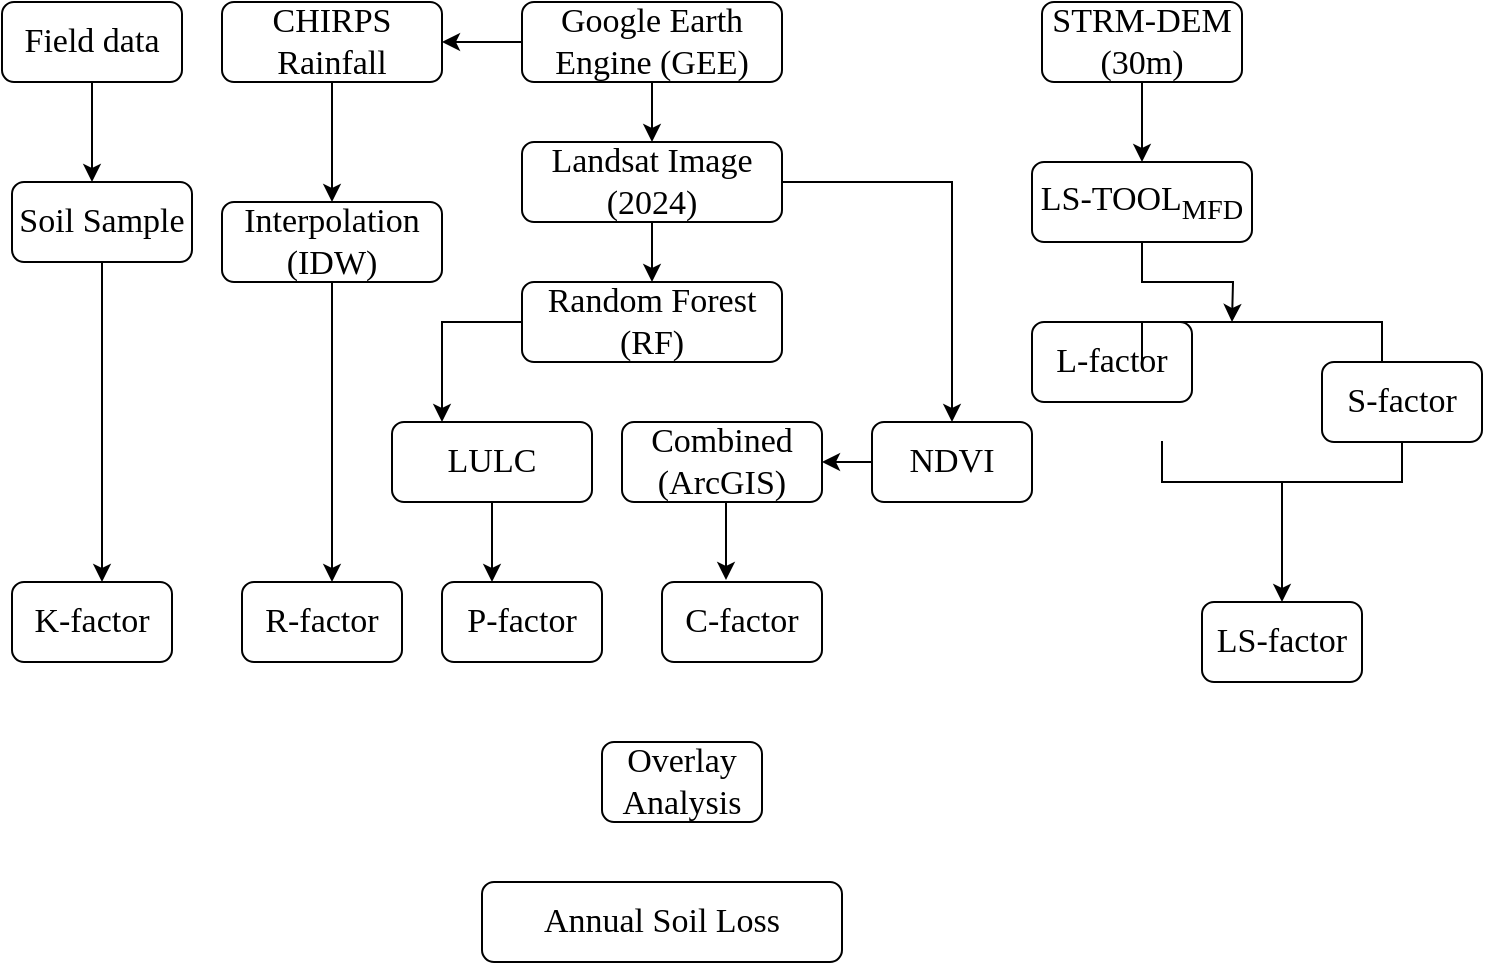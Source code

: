 <mxfile version="28.0.4">
  <diagram name="Page-1" id="YVJySkL6x4Id7--QhaeU">
    <mxGraphModel dx="872" dy="473" grid="1" gridSize="10" guides="1" tooltips="1" connect="1" arrows="1" fold="1" page="1" pageScale="1" pageWidth="1169" pageHeight="827" math="0" shadow="0">
      <root>
        <mxCell id="0" />
        <mxCell id="1" parent="0" />
        <mxCell id="XLTSMjATE-sCcFcJ_pNU-26" style="edgeStyle=orthogonalEdgeStyle;rounded=0;orthogonalLoop=1;jettySize=auto;html=1;exitX=0.5;exitY=1;exitDx=0;exitDy=0;" edge="1" parent="1" source="XLTSMjATE-sCcFcJ_pNU-1" target="XLTSMjATE-sCcFcJ_pNU-2">
          <mxGeometry relative="1" as="geometry" />
        </mxCell>
        <mxCell id="XLTSMjATE-sCcFcJ_pNU-44" style="edgeStyle=orthogonalEdgeStyle;rounded=0;orthogonalLoop=1;jettySize=auto;html=1;exitX=0;exitY=0.5;exitDx=0;exitDy=0;entryX=1;entryY=0.5;entryDx=0;entryDy=0;" edge="1" parent="1" source="XLTSMjATE-sCcFcJ_pNU-1" target="XLTSMjATE-sCcFcJ_pNU-19">
          <mxGeometry relative="1" as="geometry" />
        </mxCell>
        <mxCell id="XLTSMjATE-sCcFcJ_pNU-1" value="&lt;font style=&quot;font-size: 17px;&quot; face=&quot;Times New Roman&quot;&gt;Google Earth Engine (GEE)&lt;/font&gt;" style="rounded=1;whiteSpace=wrap;html=1;" vertex="1" parent="1">
          <mxGeometry x="350" y="60" width="130" height="40" as="geometry" />
        </mxCell>
        <mxCell id="XLTSMjATE-sCcFcJ_pNU-27" style="edgeStyle=orthogonalEdgeStyle;rounded=0;orthogonalLoop=1;jettySize=auto;html=1;exitX=0.5;exitY=1;exitDx=0;exitDy=0;" edge="1" parent="1" source="XLTSMjATE-sCcFcJ_pNU-2" target="XLTSMjATE-sCcFcJ_pNU-4">
          <mxGeometry relative="1" as="geometry" />
        </mxCell>
        <mxCell id="XLTSMjATE-sCcFcJ_pNU-47" style="edgeStyle=orthogonalEdgeStyle;rounded=0;orthogonalLoop=1;jettySize=auto;html=1;exitX=1;exitY=0.5;exitDx=0;exitDy=0;entryX=0.5;entryY=0;entryDx=0;entryDy=0;" edge="1" parent="1" source="XLTSMjATE-sCcFcJ_pNU-2" target="XLTSMjATE-sCcFcJ_pNU-5">
          <mxGeometry relative="1" as="geometry" />
        </mxCell>
        <mxCell id="XLTSMjATE-sCcFcJ_pNU-2" value="&lt;font style=&quot;font-size: 17px;&quot; face=&quot;Times New Roman&quot;&gt;Landsat Image (2024)&lt;/font&gt;" style="rounded=1;whiteSpace=wrap;html=1;" vertex="1" parent="1">
          <mxGeometry x="350" y="130" width="130" height="40" as="geometry" />
        </mxCell>
        <mxCell id="XLTSMjATE-sCcFcJ_pNU-41" style="edgeStyle=orthogonalEdgeStyle;rounded=0;orthogonalLoop=1;jettySize=auto;html=1;exitX=0.5;exitY=1;exitDx=0;exitDy=0;" edge="1" parent="1" source="XLTSMjATE-sCcFcJ_pNU-3">
          <mxGeometry relative="1" as="geometry">
            <mxPoint x="335" y="350" as="targetPoint" />
          </mxGeometry>
        </mxCell>
        <mxCell id="XLTSMjATE-sCcFcJ_pNU-3" value="&lt;font style=&quot;font-size: 17px;&quot; face=&quot;Times New Roman&quot;&gt;LULC&lt;/font&gt;" style="rounded=1;whiteSpace=wrap;html=1;" vertex="1" parent="1">
          <mxGeometry x="285" y="270" width="100" height="40" as="geometry" />
        </mxCell>
        <mxCell id="XLTSMjATE-sCcFcJ_pNU-37" style="edgeStyle=orthogonalEdgeStyle;rounded=0;orthogonalLoop=1;jettySize=auto;html=1;exitX=0;exitY=0.5;exitDx=0;exitDy=0;entryX=0.25;entryY=0;entryDx=0;entryDy=0;" edge="1" parent="1" source="XLTSMjATE-sCcFcJ_pNU-4" target="XLTSMjATE-sCcFcJ_pNU-3">
          <mxGeometry relative="1" as="geometry" />
        </mxCell>
        <mxCell id="XLTSMjATE-sCcFcJ_pNU-4" value="&lt;font style=&quot;font-size: 17px;&quot; face=&quot;Times New Roman&quot;&gt;Random Forest (RF)&lt;/font&gt;" style="rounded=1;whiteSpace=wrap;html=1;" vertex="1" parent="1">
          <mxGeometry x="350" y="200" width="130" height="40" as="geometry" />
        </mxCell>
        <mxCell id="XLTSMjATE-sCcFcJ_pNU-49" style="edgeStyle=orthogonalEdgeStyle;rounded=0;orthogonalLoop=1;jettySize=auto;html=1;exitX=0;exitY=0.5;exitDx=0;exitDy=0;" edge="1" parent="1" source="XLTSMjATE-sCcFcJ_pNU-5" target="XLTSMjATE-sCcFcJ_pNU-48">
          <mxGeometry relative="1" as="geometry" />
        </mxCell>
        <mxCell id="XLTSMjATE-sCcFcJ_pNU-5" value="&lt;font style=&quot;font-size: 17px;&quot; face=&quot;Times New Roman&quot;&gt;NDVI&lt;/font&gt;" style="rounded=1;whiteSpace=wrap;html=1;" vertex="1" parent="1">
          <mxGeometry x="525" y="270" width="80" height="40" as="geometry" />
        </mxCell>
        <mxCell id="XLTSMjATE-sCcFcJ_pNU-6" value="&lt;font style=&quot;font-size: 17px;&quot; face=&quot;Times New Roman&quot;&gt;R-factor&lt;/font&gt;" style="rounded=1;whiteSpace=wrap;html=1;" vertex="1" parent="1">
          <mxGeometry x="210" y="350" width="80" height="40" as="geometry" />
        </mxCell>
        <mxCell id="XLTSMjATE-sCcFcJ_pNU-7" value="&lt;font style=&quot;font-size: 17px;&quot; face=&quot;Times New Roman&quot;&gt;P-factor&lt;/font&gt;" style="rounded=1;whiteSpace=wrap;html=1;" vertex="1" parent="1">
          <mxGeometry x="310" y="350" width="80" height="40" as="geometry" />
        </mxCell>
        <mxCell id="XLTSMjATE-sCcFcJ_pNU-8" value="&lt;font style=&quot;font-size: 17px;&quot; face=&quot;Times New Roman&quot;&gt;LS-factor&lt;/font&gt;" style="rounded=1;whiteSpace=wrap;html=1;" vertex="1" parent="1">
          <mxGeometry x="690" y="360" width="80" height="40" as="geometry" />
        </mxCell>
        <mxCell id="XLTSMjATE-sCcFcJ_pNU-9" value="&lt;font style=&quot;font-size: 17px;&quot; face=&quot;Times New Roman&quot;&gt;C-factor&lt;/font&gt;" style="rounded=1;whiteSpace=wrap;html=1;" vertex="1" parent="1">
          <mxGeometry x="420" y="350" width="80" height="40" as="geometry" />
        </mxCell>
        <mxCell id="XLTSMjATE-sCcFcJ_pNU-10" value="&lt;font style=&quot;font-size: 17px;&quot; face=&quot;Times New Roman&quot;&gt;K-factor&lt;/font&gt;" style="rounded=1;whiteSpace=wrap;html=1;" vertex="1" parent="1">
          <mxGeometry x="95" y="350" width="80" height="40" as="geometry" />
        </mxCell>
        <mxCell id="XLTSMjATE-sCcFcJ_pNU-11" value="&lt;font style=&quot;font-size: 17px;&quot; face=&quot;Times New Roman&quot;&gt;Overlay Analysis&lt;/font&gt;" style="rounded=1;whiteSpace=wrap;html=1;" vertex="1" parent="1">
          <mxGeometry x="390" y="430" width="80" height="40" as="geometry" />
        </mxCell>
        <mxCell id="XLTSMjATE-sCcFcJ_pNU-12" value="&lt;font style=&quot;font-size: 17px;&quot; face=&quot;Times New Roman&quot;&gt;Annual Soil Loss&lt;/font&gt;" style="rounded=1;whiteSpace=wrap;html=1;" vertex="1" parent="1">
          <mxGeometry x="330" y="500" width="180" height="40" as="geometry" />
        </mxCell>
        <mxCell id="XLTSMjATE-sCcFcJ_pNU-31" style="edgeStyle=orthogonalEdgeStyle;rounded=0;orthogonalLoop=1;jettySize=auto;html=1;exitX=0.5;exitY=1;exitDx=0;exitDy=0;entryX=0.5;entryY=0;entryDx=0;entryDy=0;" edge="1" parent="1" source="XLTSMjATE-sCcFcJ_pNU-14" target="XLTSMjATE-sCcFcJ_pNU-15">
          <mxGeometry relative="1" as="geometry" />
        </mxCell>
        <mxCell id="XLTSMjATE-sCcFcJ_pNU-14" value="&lt;font style=&quot;font-size: 17px;&quot; face=&quot;Times New Roman&quot;&gt;STRM-DEM (30m)&lt;/font&gt;" style="rounded=1;whiteSpace=wrap;html=1;" vertex="1" parent="1">
          <mxGeometry x="610" y="60" width="100" height="40" as="geometry" />
        </mxCell>
        <mxCell id="XLTSMjATE-sCcFcJ_pNU-15" value="&lt;font style=&quot;font-size: 17px;&quot; face=&quot;Times New Roman&quot;&gt;LS-TOOL&lt;sub&gt;MFD&lt;/sub&gt;&lt;/font&gt;" style="rounded=1;whiteSpace=wrap;html=1;" vertex="1" parent="1">
          <mxGeometry x="605" y="140" width="110" height="40" as="geometry" />
        </mxCell>
        <mxCell id="XLTSMjATE-sCcFcJ_pNU-16" value="&lt;font style=&quot;font-size: 17px;&quot; face=&quot;Times New Roman&quot;&gt;L-factor&lt;/font&gt;" style="rounded=1;whiteSpace=wrap;html=1;" vertex="1" parent="1">
          <mxGeometry x="605" y="220" width="80" height="40" as="geometry" />
        </mxCell>
        <mxCell id="XLTSMjATE-sCcFcJ_pNU-17" value="&lt;font style=&quot;font-size: 17px;&quot; face=&quot;Times New Roman&quot;&gt;S-factor&lt;/font&gt;" style="rounded=1;whiteSpace=wrap;html=1;" vertex="1" parent="1">
          <mxGeometry x="750" y="240" width="80" height="40" as="geometry" />
        </mxCell>
        <mxCell id="XLTSMjATE-sCcFcJ_pNU-40" style="edgeStyle=orthogonalEdgeStyle;rounded=0;orthogonalLoop=1;jettySize=auto;html=1;exitX=0.5;exitY=1;exitDx=0;exitDy=0;" edge="1" parent="1" source="XLTSMjATE-sCcFcJ_pNU-18">
          <mxGeometry relative="1" as="geometry">
            <mxPoint x="140" y="350" as="targetPoint" />
          </mxGeometry>
        </mxCell>
        <mxCell id="XLTSMjATE-sCcFcJ_pNU-18" value="&lt;font style=&quot;font-size: 17px;&quot; face=&quot;Times New Roman&quot;&gt;Soil Sample&lt;/font&gt;" style="rounded=1;whiteSpace=wrap;html=1;" vertex="1" parent="1">
          <mxGeometry x="95" y="150" width="90" height="40" as="geometry" />
        </mxCell>
        <mxCell id="XLTSMjATE-sCcFcJ_pNU-23" style="edgeStyle=orthogonalEdgeStyle;rounded=0;orthogonalLoop=1;jettySize=auto;html=1;exitX=0.5;exitY=1;exitDx=0;exitDy=0;entryX=0.5;entryY=0;entryDx=0;entryDy=0;" edge="1" parent="1" source="XLTSMjATE-sCcFcJ_pNU-19" target="XLTSMjATE-sCcFcJ_pNU-22">
          <mxGeometry relative="1" as="geometry" />
        </mxCell>
        <mxCell id="XLTSMjATE-sCcFcJ_pNU-19" value="&lt;font style=&quot;font-size: 17px;&quot; face=&quot;Times New Roman&quot;&gt;CHIRPS Rainfall&lt;/font&gt;" style="rounded=1;whiteSpace=wrap;html=1;" vertex="1" parent="1">
          <mxGeometry x="200" y="60" width="110" height="40" as="geometry" />
        </mxCell>
        <mxCell id="XLTSMjATE-sCcFcJ_pNU-25" style="edgeStyle=orthogonalEdgeStyle;rounded=0;orthogonalLoop=1;jettySize=auto;html=1;exitX=0.5;exitY=1;exitDx=0;exitDy=0;" edge="1" parent="1" source="XLTSMjATE-sCcFcJ_pNU-20">
          <mxGeometry relative="1" as="geometry">
            <mxPoint x="135" y="150" as="targetPoint" />
          </mxGeometry>
        </mxCell>
        <mxCell id="XLTSMjATE-sCcFcJ_pNU-20" value="&lt;font style=&quot;font-size: 17px;&quot; face=&quot;Times New Roman&quot;&gt;Field data&lt;/font&gt;" style="rounded=1;whiteSpace=wrap;html=1;" vertex="1" parent="1">
          <mxGeometry x="90" y="60" width="90" height="40" as="geometry" />
        </mxCell>
        <mxCell id="XLTSMjATE-sCcFcJ_pNU-39" style="edgeStyle=orthogonalEdgeStyle;rounded=0;orthogonalLoop=1;jettySize=auto;html=1;exitX=0.5;exitY=1;exitDx=0;exitDy=0;" edge="1" parent="1" source="XLTSMjATE-sCcFcJ_pNU-22">
          <mxGeometry relative="1" as="geometry">
            <mxPoint x="255" y="350" as="targetPoint" />
          </mxGeometry>
        </mxCell>
        <mxCell id="XLTSMjATE-sCcFcJ_pNU-22" value="&lt;font style=&quot;font-size: 17px;&quot; face=&quot;Times New Roman&quot;&gt;Interpolation (IDW)&lt;/font&gt;" style="rounded=1;whiteSpace=wrap;html=1;" vertex="1" parent="1">
          <mxGeometry x="200" y="160" width="110" height="40" as="geometry" />
        </mxCell>
        <mxCell id="XLTSMjATE-sCcFcJ_pNU-32" value="" style="shape=partialRectangle;whiteSpace=wrap;html=1;bottom=1;right=1;left=1;top=0;fillColor=none;routingCenterX=-0.5;rotation=-180;" vertex="1" parent="1">
          <mxGeometry x="660" y="220" width="120" height="20" as="geometry" />
        </mxCell>
        <mxCell id="XLTSMjATE-sCcFcJ_pNU-33" style="edgeStyle=orthogonalEdgeStyle;rounded=0;orthogonalLoop=1;jettySize=auto;html=1;exitX=0.5;exitY=1;exitDx=0;exitDy=0;" edge="1" parent="1" source="XLTSMjATE-sCcFcJ_pNU-15">
          <mxGeometry relative="1" as="geometry">
            <mxPoint x="705" y="220" as="targetPoint" />
          </mxGeometry>
        </mxCell>
        <mxCell id="XLTSMjATE-sCcFcJ_pNU-35" style="edgeStyle=orthogonalEdgeStyle;rounded=0;orthogonalLoop=1;jettySize=auto;html=1;exitX=0.5;exitY=1;exitDx=0;exitDy=0;" edge="1" parent="1" source="XLTSMjATE-sCcFcJ_pNU-34">
          <mxGeometry relative="1" as="geometry">
            <mxPoint x="730" y="360" as="targetPoint" />
          </mxGeometry>
        </mxCell>
        <mxCell id="XLTSMjATE-sCcFcJ_pNU-34" value="" style="shape=partialRectangle;whiteSpace=wrap;html=1;bottom=1;right=1;left=1;top=0;fillColor=none;routingCenterX=-0.5;rotation=0;" vertex="1" parent="1">
          <mxGeometry x="670" y="280" width="120" height="20" as="geometry" />
        </mxCell>
        <mxCell id="XLTSMjATE-sCcFcJ_pNU-48" value="&lt;font style=&quot;font-size: 17px;&quot; face=&quot;Times New Roman&quot;&gt;Combined (ArcGIS)&lt;/font&gt;" style="rounded=1;whiteSpace=wrap;html=1;" vertex="1" parent="1">
          <mxGeometry x="400" y="270" width="100" height="40" as="geometry" />
        </mxCell>
        <mxCell id="XLTSMjATE-sCcFcJ_pNU-50" style="edgeStyle=orthogonalEdgeStyle;rounded=0;orthogonalLoop=1;jettySize=auto;html=1;exitX=0.5;exitY=1;exitDx=0;exitDy=0;entryX=0.4;entryY=-0.025;entryDx=0;entryDy=0;entryPerimeter=0;" edge="1" parent="1" source="XLTSMjATE-sCcFcJ_pNU-48" target="XLTSMjATE-sCcFcJ_pNU-9">
          <mxGeometry relative="1" as="geometry" />
        </mxCell>
      </root>
    </mxGraphModel>
  </diagram>
</mxfile>
